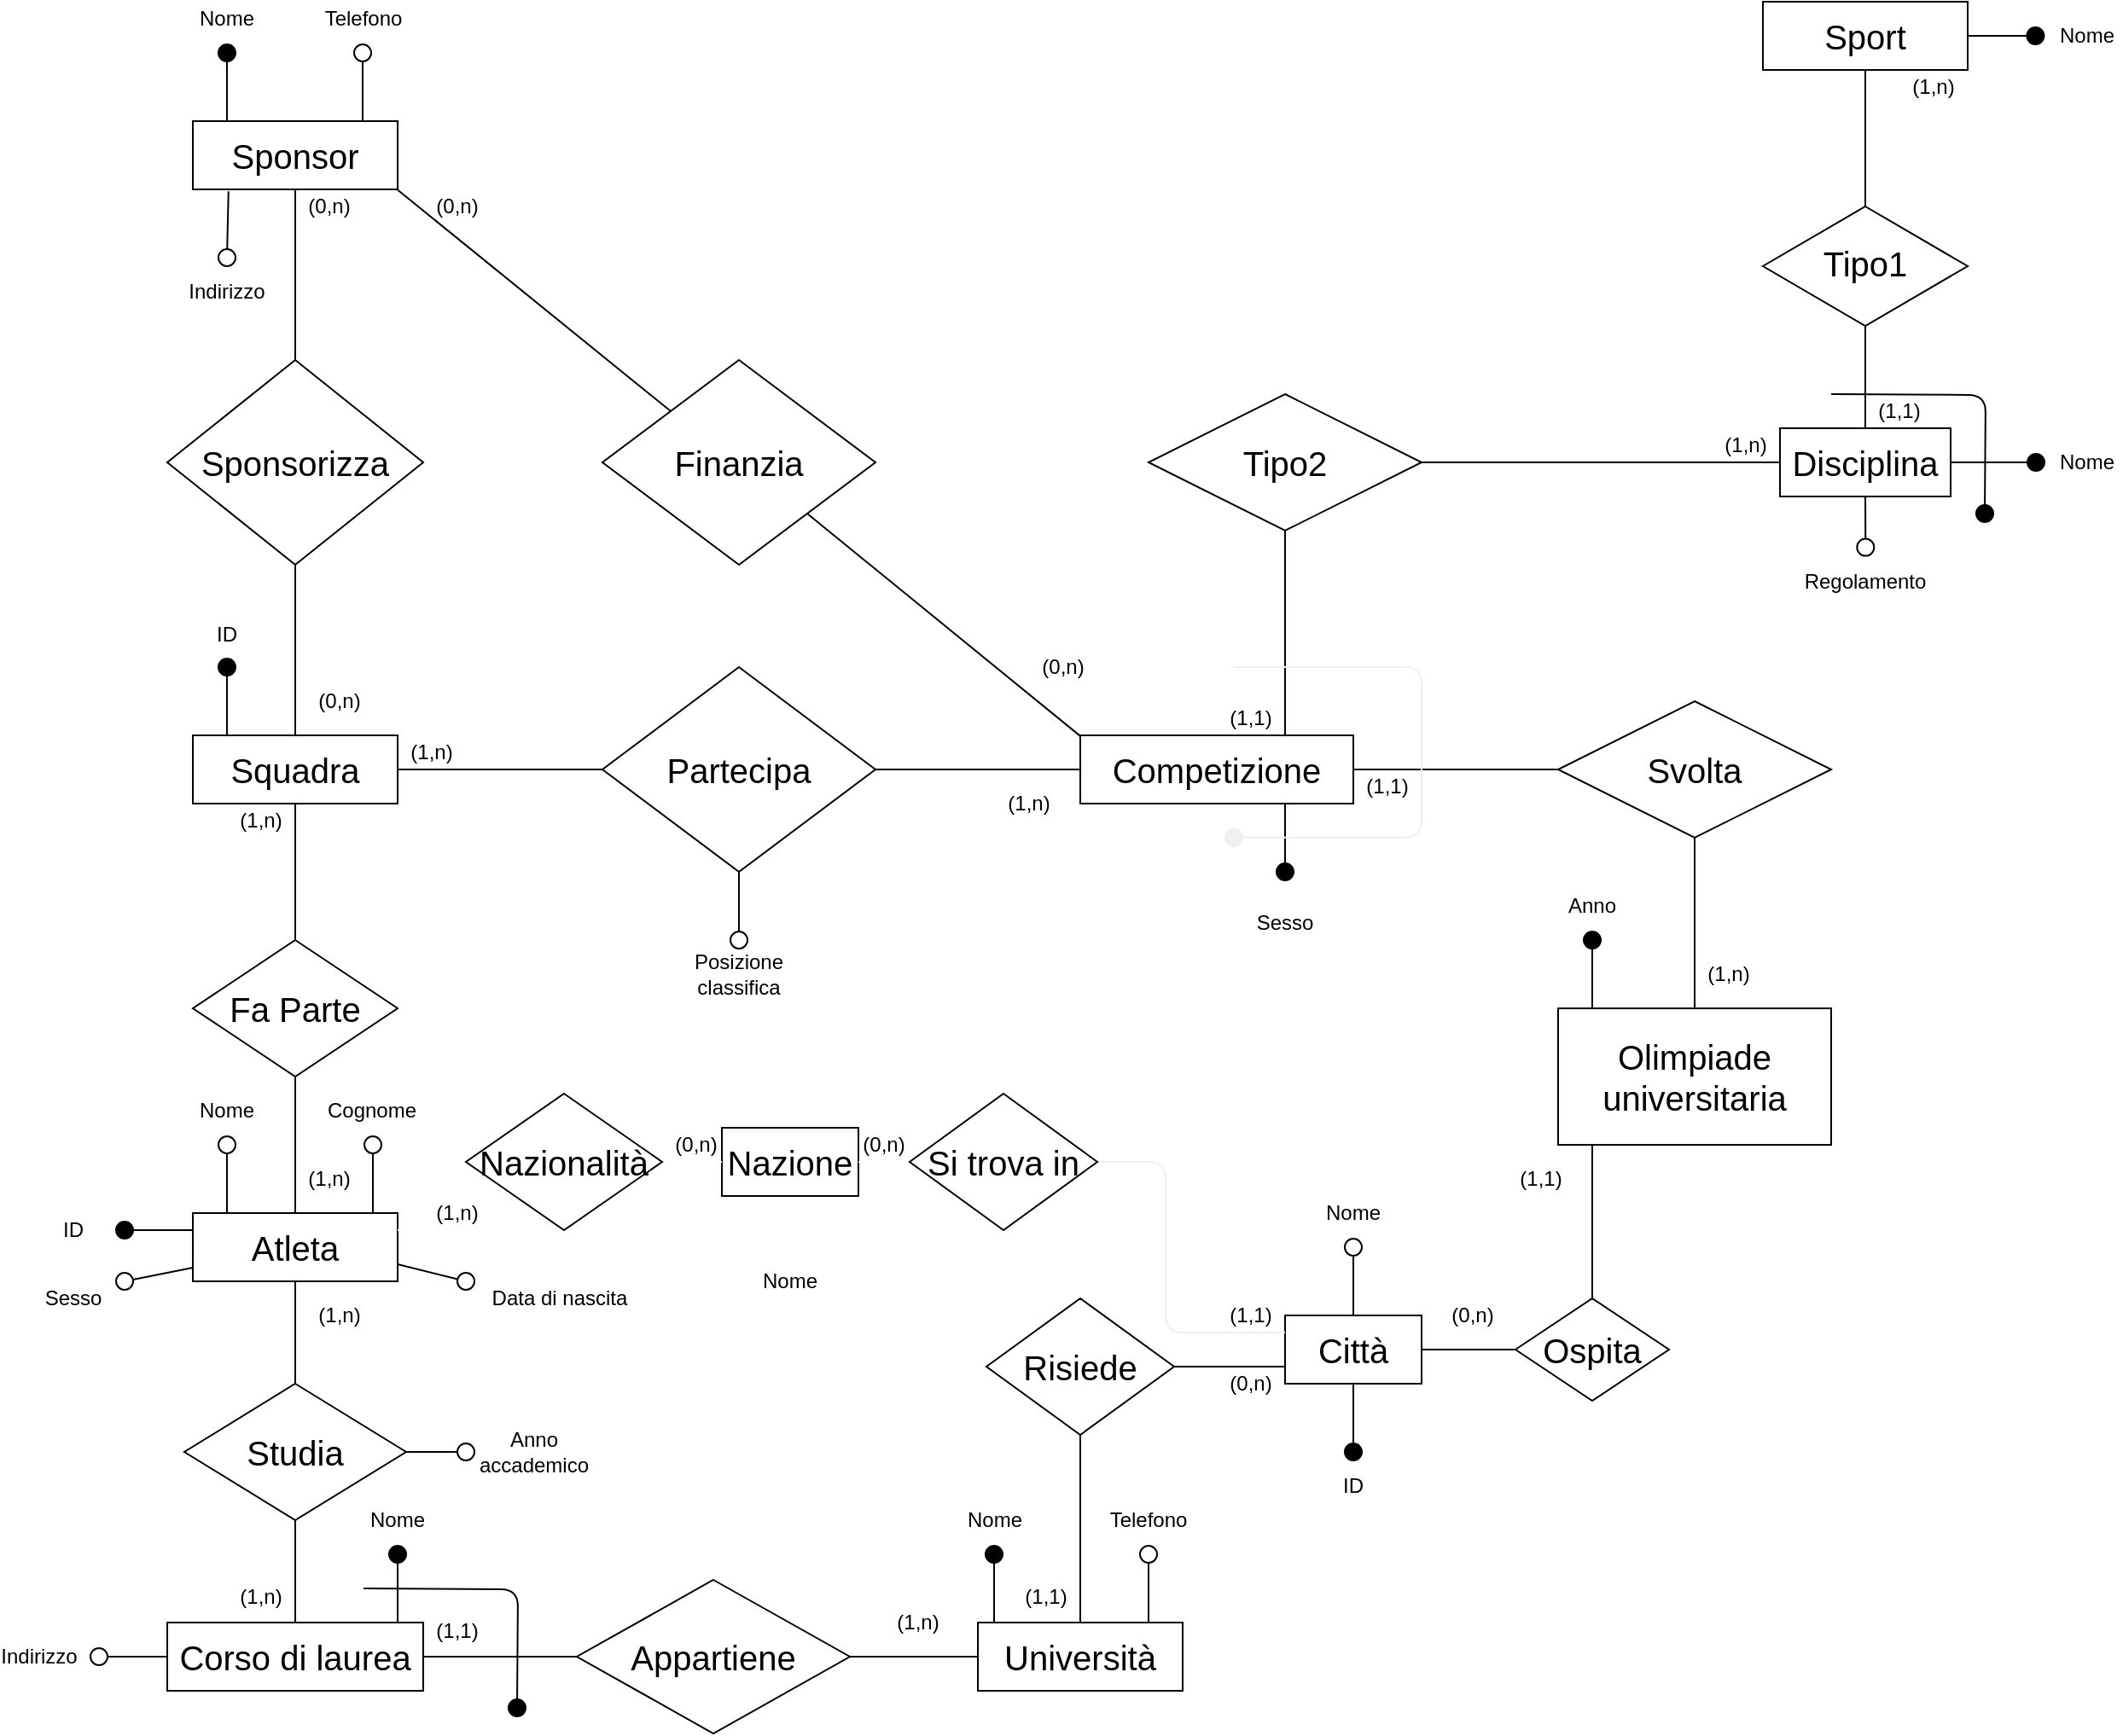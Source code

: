<mxfile version="12.5.1" type="github" pages="3">
  <diagram id="uhMjWXik6Yx-BJb2ZID2" name="Schema E-R">
    <mxGraphModel dx="981" dy="1373" grid="1" gridSize="10" guides="1" tooltips="1" connect="1" arrows="1" fold="1" page="1" pageScale="1" pageWidth="1169" pageHeight="827" math="0" shadow="0">
      <root>
        <mxCell id="0"/>
        <mxCell id="1" parent="0"/>
        <mxCell id="-CwcN6ZD3fl_PPB7evjk-1" value="&lt;font style=&quot;font-size: 20px&quot;&gt;Squadra&lt;/font&gt;" style="rounded=0;whiteSpace=wrap;html=1;fontSize=20;" parent="1" vertex="1">
          <mxGeometry x="120" y="240" width="120" height="40" as="geometry"/>
        </mxCell>
        <mxCell id="-CwcN6ZD3fl_PPB7evjk-2" value="&lt;font style=&quot;font-size: 20px&quot;&gt;Partecipa&lt;/font&gt;" style="rhombus;whiteSpace=wrap;html=1;" parent="1" vertex="1">
          <mxGeometry x="360" y="200" width="160" height="120" as="geometry"/>
        </mxCell>
        <mxCell id="-CwcN6ZD3fl_PPB7evjk-3" value="" style="endArrow=none;html=1;entryX=0;entryY=0.5;entryDx=0;entryDy=0;exitX=1;exitY=0.5;exitDx=0;exitDy=0;" parent="1" source="-CwcN6ZD3fl_PPB7evjk-1" target="-CwcN6ZD3fl_PPB7evjk-2" edge="1">
          <mxGeometry width="50" height="50" relative="1" as="geometry">
            <mxPoint x="120" y="390" as="sourcePoint"/>
            <mxPoint x="170" y="340" as="targetPoint"/>
            <Array as="points">
              <mxPoint x="310" y="260"/>
            </Array>
          </mxGeometry>
        </mxCell>
        <mxCell id="-CwcN6ZD3fl_PPB7evjk-4" value="" style="endArrow=none;html=1;" parent="1" target="-CwcN6ZD3fl_PPB7evjk-8" edge="1">
          <mxGeometry width="50" height="50" relative="1" as="geometry">
            <mxPoint x="520" y="260" as="sourcePoint"/>
            <mxPoint x="640" y="260" as="targetPoint"/>
          </mxGeometry>
        </mxCell>
        <mxCell id="-CwcN6ZD3fl_PPB7evjk-37" style="edgeStyle=orthogonalEdgeStyle;rounded=0;orthogonalLoop=1;jettySize=auto;html=1;exitX=1;exitY=0.5;exitDx=0;exitDy=0;endArrow=none;endFill=0;fontSize=20;" parent="1" source="-CwcN6ZD3fl_PPB7evjk-8" target="-CwcN6ZD3fl_PPB7evjk-38" edge="1">
          <mxGeometry relative="1" as="geometry">
            <mxPoint x="920" y="260" as="targetPoint"/>
          </mxGeometry>
        </mxCell>
        <mxCell id="V-vhEgvPOVv-jiupzH60-1" style="edgeStyle=orthogonalEdgeStyle;rounded=1;orthogonalLoop=1;jettySize=auto;html=1;exitX=0.75;exitY=1;exitDx=0;exitDy=0;endArrow=oval;endFill=1;endSize=10;" parent="1" source="-CwcN6ZD3fl_PPB7evjk-8" edge="1">
          <mxGeometry relative="1" as="geometry">
            <mxPoint x="760" y="320" as="targetPoint"/>
          </mxGeometry>
        </mxCell>
        <mxCell id="-CwcN6ZD3fl_PPB7evjk-8" value="&lt;font style=&quot;font-size: 20px&quot;&gt;Competizione&lt;/font&gt;" style="rounded=0;whiteSpace=wrap;html=1;" parent="1" vertex="1">
          <mxGeometry x="640" y="240" width="160" height="40" as="geometry"/>
        </mxCell>
        <mxCell id="pbwnNEGYd-IY7YFEyke1-8" style="edgeStyle=orthogonalEdgeStyle;rounded=1;orthogonalLoop=1;jettySize=auto;html=1;entryX=1;entryY=0.5;entryDx=0;entryDy=0;endArrow=none;endFill=0;" parent="1" source="-CwcN6ZD3fl_PPB7evjk-12" target="pbwnNEGYd-IY7YFEyke1-6" edge="1">
          <mxGeometry relative="1" as="geometry"/>
        </mxCell>
        <mxCell id="pbwnNEGYd-IY7YFEyke1-10" style="edgeStyle=orthogonalEdgeStyle;rounded=1;orthogonalLoop=1;jettySize=auto;html=1;exitX=0.5;exitY=1;exitDx=0;exitDy=0;endArrow=oval;endFill=0;endSize=10;" parent="1" source="-CwcN6ZD3fl_PPB7evjk-12" edge="1">
          <mxGeometry relative="1" as="geometry">
            <mxPoint x="1100.143" y="129.81" as="targetPoint"/>
          </mxGeometry>
        </mxCell>
        <mxCell id="-CwcN6ZD3fl_PPB7evjk-12" value="&lt;div&gt;Disciplina&lt;/div&gt;" style="rounded=0;whiteSpace=wrap;html=1;fontSize=20;" parent="1" vertex="1">
          <mxGeometry x="1050" y="60" width="100" height="40" as="geometry"/>
        </mxCell>
        <mxCell id="-CwcN6ZD3fl_PPB7evjk-27" value="" style="endArrow=none;html=1;fontSize=20;entryX=0.5;entryY=1;entryDx=0;entryDy=0;" parent="1" source="-CwcN6ZD3fl_PPB7evjk-29" target="-CwcN6ZD3fl_PPB7evjk-1" edge="1">
          <mxGeometry width="50" height="50" relative="1" as="geometry">
            <mxPoint x="180" y="358" as="sourcePoint"/>
            <mxPoint x="180" y="308" as="targetPoint"/>
          </mxGeometry>
        </mxCell>
        <mxCell id="-CwcN6ZD3fl_PPB7evjk-30" value="" style="edgeStyle=orthogonalEdgeStyle;rounded=0;orthogonalLoop=1;jettySize=auto;html=1;endArrow=none;endFill=0;fontSize=20;" parent="1" source="-CwcN6ZD3fl_PPB7evjk-29" target="-CwcN6ZD3fl_PPB7evjk-31" edge="1">
          <mxGeometry relative="1" as="geometry">
            <mxPoint x="180" y="520" as="targetPoint"/>
          </mxGeometry>
        </mxCell>
        <mxCell id="-CwcN6ZD3fl_PPB7evjk-29" value="Fa Parte" style="rhombus;whiteSpace=wrap;html=1;rounded=0;fontSize=20;" parent="1" vertex="1">
          <mxGeometry x="120" y="360" width="120" height="80" as="geometry"/>
        </mxCell>
        <mxCell id="b5MTkoH9KLdbnuGjaZCg-76" value="" style="edgeStyle=orthogonalEdgeStyle;curved=1;orthogonalLoop=1;jettySize=auto;html=1;endArrow=none;endFill=0;fontSize=12;" parent="1" source="-CwcN6ZD3fl_PPB7evjk-31" target="b5MTkoH9KLdbnuGjaZCg-74" edge="1">
          <mxGeometry relative="1" as="geometry"/>
        </mxCell>
        <mxCell id="NODS50DFuQp61LWsoDWM-2" value="" style="rounded=1;orthogonalLoop=1;jettySize=auto;html=1;endArrow=oval;endFill=1;endSize=10;" parent="1" edge="1">
          <mxGeometry relative="1" as="geometry">
            <mxPoint x="120" y="530" as="sourcePoint"/>
            <mxPoint x="80" y="530" as="targetPoint"/>
          </mxGeometry>
        </mxCell>
        <mxCell id="NODS50DFuQp61LWsoDWM-7" style="edgeStyle=none;rounded=1;orthogonalLoop=1;jettySize=auto;html=1;exitX=1;exitY=0.75;exitDx=0;exitDy=0;endArrow=oval;endFill=0;endSize=10;" parent="1" source="-CwcN6ZD3fl_PPB7evjk-31" edge="1">
          <mxGeometry relative="1" as="geometry">
            <mxPoint x="280" y="560" as="targetPoint"/>
          </mxGeometry>
        </mxCell>
        <mxCell id="NODS50DFuQp61LWsoDWM-11" style="edgeStyle=none;rounded=1;orthogonalLoop=1;jettySize=auto;html=1;endArrow=oval;endFill=0;endSize=10;" parent="1" source="-CwcN6ZD3fl_PPB7evjk-31" edge="1">
          <mxGeometry relative="1" as="geometry">
            <mxPoint x="80" y="560" as="targetPoint"/>
          </mxGeometry>
        </mxCell>
        <mxCell id="-CwcN6ZD3fl_PPB7evjk-31" value="Atleta" style="rounded=0;whiteSpace=wrap;html=1;fontSize=20;" parent="1" vertex="1">
          <mxGeometry x="120" y="520" width="120" height="40" as="geometry"/>
        </mxCell>
        <mxCell id="-CwcN6ZD3fl_PPB7evjk-32" value="Appartiene" style="rhombus;whiteSpace=wrap;html=1;rounded=0;fontSize=20;" parent="1" vertex="1">
          <mxGeometry x="345" y="735" width="160" height="90" as="geometry"/>
        </mxCell>
        <mxCell id="cBRmaCxfUqZcoCo37-Du-2" value="" style="edgeStyle=orthogonalEdgeStyle;rounded=0;orthogonalLoop=1;jettySize=auto;html=1;entryX=1;entryY=0.5;entryDx=0;entryDy=0;endArrow=none;endFill=0;" parent="1" source="-CwcN6ZD3fl_PPB7evjk-35" target="-CwcN6ZD3fl_PPB7evjk-32" edge="1">
          <mxGeometry relative="1" as="geometry">
            <mxPoint x="480" y="780" as="targetPoint"/>
          </mxGeometry>
        </mxCell>
        <mxCell id="btRDOluhiWHvZJBQzCAK-5" value="" style="edgeStyle=orthogonalEdgeStyle;rounded=0;orthogonalLoop=1;jettySize=auto;html=1;endArrow=none;endFill=0;" parent="1" source="-CwcN6ZD3fl_PPB7evjk-35" target="btRDOluhiWHvZJBQzCAK-3" edge="1">
          <mxGeometry relative="1" as="geometry"/>
        </mxCell>
        <mxCell id="-CwcN6ZD3fl_PPB7evjk-35" value="Università" style="rounded=0;whiteSpace=wrap;html=1;fontSize=20;" parent="1" vertex="1">
          <mxGeometry x="580" y="760" width="120" height="40" as="geometry"/>
        </mxCell>
        <mxCell id="-CwcN6ZD3fl_PPB7evjk-39" value="" style="edgeStyle=orthogonalEdgeStyle;rounded=0;orthogonalLoop=1;jettySize=auto;html=1;endArrow=none;endFill=0;fontSize=20;" parent="1" source="-CwcN6ZD3fl_PPB7evjk-38" target="-CwcN6ZD3fl_PPB7evjk-40" edge="1">
          <mxGeometry relative="1" as="geometry">
            <mxPoint x="1000" y="400" as="targetPoint"/>
          </mxGeometry>
        </mxCell>
        <mxCell id="-CwcN6ZD3fl_PPB7evjk-38" value="Svolta" style="rhombus;whiteSpace=wrap;html=1;fontSize=20;" parent="1" vertex="1">
          <mxGeometry x="920" y="220" width="160" height="80" as="geometry"/>
        </mxCell>
        <mxCell id="-CwcN6ZD3fl_PPB7evjk-40" value="&lt;font style=&quot;font-size: 20px&quot;&gt;Olimpiade universitaria&lt;/font&gt;" style="rounded=0;whiteSpace=wrap;html=1;" parent="1" vertex="1">
          <mxGeometry x="920" y="400" width="160" height="80" as="geometry"/>
        </mxCell>
        <mxCell id="b5MTkoH9KLdbnuGjaZCg-4" value="&lt;div&gt;(1,n)&lt;/div&gt;" style="text;html=1;strokeColor=none;fillColor=none;align=center;verticalAlign=middle;whiteSpace=wrap;rounded=0;" parent="1" vertex="1">
          <mxGeometry x="180" y="490" width="40" height="20" as="geometry"/>
        </mxCell>
        <mxCell id="b5MTkoH9KLdbnuGjaZCg-5" value="(1,n)" style="text;html=1;strokeColor=none;fillColor=none;align=center;verticalAlign=middle;whiteSpace=wrap;rounded=0;" parent="1" vertex="1">
          <mxGeometry x="140" y="280" width="40" height="20" as="geometry"/>
        </mxCell>
        <mxCell id="b5MTkoH9KLdbnuGjaZCg-7" value="&lt;font style=&quot;font-size: 20px&quot;&gt;Sponsor&lt;/font&gt;" style="rounded=0;whiteSpace=wrap;html=1;" parent="1" vertex="1">
          <mxGeometry x="120" y="-120" width="120" height="40" as="geometry"/>
        </mxCell>
        <mxCell id="b5MTkoH9KLdbnuGjaZCg-12" value="" style="edgeStyle=orthogonalEdgeStyle;rounded=0;orthogonalLoop=1;jettySize=auto;html=1;endArrow=none;endFill=0;" parent="1" source="b5MTkoH9KLdbnuGjaZCg-8" target="-CwcN6ZD3fl_PPB7evjk-1" edge="1">
          <mxGeometry relative="1" as="geometry"/>
        </mxCell>
        <mxCell id="b5MTkoH9KLdbnuGjaZCg-50" value="" style="edgeStyle=orthogonalEdgeStyle;rounded=0;orthogonalLoop=1;jettySize=auto;html=1;endArrow=none;endFill=0;fontSize=20;entryX=0.5;entryY=1;entryDx=0;entryDy=0;" parent="1" source="b5MTkoH9KLdbnuGjaZCg-8" target="b5MTkoH9KLdbnuGjaZCg-7" edge="1">
          <mxGeometry relative="1" as="geometry">
            <mxPoint x="180" y="-40" as="targetPoint"/>
          </mxGeometry>
        </mxCell>
        <mxCell id="b5MTkoH9KLdbnuGjaZCg-8" value="&lt;font style=&quot;font-size: 20px&quot;&gt;Sponsorizza&lt;/font&gt;" style="rhombus;whiteSpace=wrap;html=1;" parent="1" vertex="1">
          <mxGeometry x="105" y="20" width="150" height="120" as="geometry"/>
        </mxCell>
        <mxCell id="b5MTkoH9KLdbnuGjaZCg-19" value="&lt;div&gt;(1,n)&lt;/div&gt;" style="text;html=1;strokeColor=none;fillColor=none;align=center;verticalAlign=middle;whiteSpace=wrap;rounded=0;" parent="1" vertex="1">
          <mxGeometry x="240" y="240" width="40" height="20" as="geometry"/>
        </mxCell>
        <mxCell id="b5MTkoH9KLdbnuGjaZCg-20" value="(1,n)" style="text;html=1;strokeColor=none;fillColor=none;align=center;verticalAlign=middle;whiteSpace=wrap;rounded=0;" parent="1" vertex="1">
          <mxGeometry x="590" y="270" width="40" height="20" as="geometry"/>
        </mxCell>
        <mxCell id="b5MTkoH9KLdbnuGjaZCg-21" value="(0,n)" style="text;html=1;strokeColor=none;fillColor=none;align=center;verticalAlign=middle;whiteSpace=wrap;rounded=0;" parent="1" vertex="1">
          <mxGeometry x="186" y="210" width="40" height="20" as="geometry"/>
        </mxCell>
        <mxCell id="b5MTkoH9KLdbnuGjaZCg-25" value="&lt;div&gt;(1,1)&lt;/div&gt;" style="text;html=1;strokeColor=none;fillColor=none;align=center;verticalAlign=middle;whiteSpace=wrap;rounded=0;" parent="1" vertex="1">
          <mxGeometry x="800" y="260" width="40" height="20" as="geometry"/>
        </mxCell>
        <mxCell id="b5MTkoH9KLdbnuGjaZCg-26" value="(1,n)" style="text;html=1;strokeColor=none;fillColor=none;align=center;verticalAlign=middle;whiteSpace=wrap;rounded=0;" parent="1" vertex="1">
          <mxGeometry x="1000" y="370" width="40" height="20" as="geometry"/>
        </mxCell>
        <mxCell id="b5MTkoH9KLdbnuGjaZCg-56" value="(0,n)" style="text;html=1;strokeColor=none;fillColor=none;align=center;verticalAlign=middle;whiteSpace=wrap;rounded=0;shadow=0;glass=0;comic=0;fontSize=12;" parent="1" vertex="1">
          <mxGeometry x="180" y="-80" width="40" height="20" as="geometry"/>
        </mxCell>
        <mxCell id="b5MTkoH9KLdbnuGjaZCg-62" value="&lt;font style=&quot;font-size: 20px&quot;&gt;Finanzia&lt;/font&gt;" style="rhombus;whiteSpace=wrap;html=1;rounded=0;shadow=0;glass=0;comic=0;fontSize=12;" parent="1" vertex="1">
          <mxGeometry x="360" y="20" width="160" height="120" as="geometry"/>
        </mxCell>
        <mxCell id="b5MTkoH9KLdbnuGjaZCg-65" value="" style="endArrow=none;html=1;fontSize=12;entryX=0;entryY=0;entryDx=0;entryDy=0;exitX=0.997;exitY=1;exitDx=0;exitDy=0;exitPerimeter=0;" parent="1" source="b5MTkoH9KLdbnuGjaZCg-7" target="b5MTkoH9KLdbnuGjaZCg-62" edge="1">
          <mxGeometry width="50" height="50" relative="1" as="geometry">
            <mxPoint x="280" y="-40" as="sourcePoint"/>
            <mxPoint x="370" y="-40" as="targetPoint"/>
          </mxGeometry>
        </mxCell>
        <mxCell id="b5MTkoH9KLdbnuGjaZCg-66" value="" style="endArrow=none;html=1;fontSize=12;exitX=0.003;exitY=0.02;exitDx=0;exitDy=0;exitPerimeter=0;spacing=0;entryX=1;entryY=1;entryDx=0;entryDy=0;" parent="1" source="-CwcN6ZD3fl_PPB7evjk-8" target="b5MTkoH9KLdbnuGjaZCg-62" edge="1">
          <mxGeometry width="50" height="50" relative="1" as="geometry">
            <mxPoint x="580" y="170" as="sourcePoint"/>
            <mxPoint x="540" y="110" as="targetPoint"/>
          </mxGeometry>
        </mxCell>
        <mxCell id="b5MTkoH9KLdbnuGjaZCg-67" value="(0,n)" style="text;html=1;strokeColor=none;fillColor=none;align=center;verticalAlign=middle;whiteSpace=wrap;rounded=0;shadow=0;glass=0;comic=0;fontSize=12;" parent="1" vertex="1">
          <mxGeometry x="255" y="-80" width="40" height="20" as="geometry"/>
        </mxCell>
        <mxCell id="b5MTkoH9KLdbnuGjaZCg-68" value="(0,n)" style="text;html=1;strokeColor=none;fillColor=none;align=center;verticalAlign=middle;whiteSpace=wrap;rounded=0;shadow=0;glass=0;comic=0;fontSize=12;" parent="1" vertex="1">
          <mxGeometry x="610" y="190" width="40" height="20" as="geometry"/>
        </mxCell>
        <mxCell id="cBRmaCxfUqZcoCo37-Du-3" value="" style="edgeStyle=orthogonalEdgeStyle;rounded=0;orthogonalLoop=1;jettySize=auto;html=1;endArrow=none;endFill=0;" parent="1" source="b5MTkoH9KLdbnuGjaZCg-73" target="-CwcN6ZD3fl_PPB7evjk-32" edge="1">
          <mxGeometry relative="1" as="geometry"/>
        </mxCell>
        <mxCell id="b5MTkoH9KLdbnuGjaZCg-73" value="&lt;font style=&quot;font-size: 20px&quot;&gt;Corso di laurea&lt;br&gt;&lt;/font&gt;" style="rounded=0;whiteSpace=wrap;html=1;shadow=0;glass=0;comic=0;fontSize=12;" parent="1" vertex="1">
          <mxGeometry x="105" y="760" width="150" height="40" as="geometry"/>
        </mxCell>
        <mxCell id="b5MTkoH9KLdbnuGjaZCg-77" value="" style="edgeStyle=orthogonalEdgeStyle;curved=1;orthogonalLoop=1;jettySize=auto;html=1;endArrow=none;endFill=0;fontSize=12;" parent="1" source="b5MTkoH9KLdbnuGjaZCg-74" target="b5MTkoH9KLdbnuGjaZCg-73" edge="1">
          <mxGeometry relative="1" as="geometry"/>
        </mxCell>
        <mxCell id="qwX9TNZt8vux44QUCTbv-1" style="edgeStyle=none;rounded=1;orthogonalLoop=1;jettySize=auto;html=1;endArrow=oval;endFill=0;endSize=10;" parent="1" source="b5MTkoH9KLdbnuGjaZCg-74" edge="1">
          <mxGeometry relative="1" as="geometry">
            <mxPoint x="280" y="660" as="targetPoint"/>
          </mxGeometry>
        </mxCell>
        <mxCell id="b5MTkoH9KLdbnuGjaZCg-74" value="&lt;font style=&quot;font-size: 20px&quot;&gt;Studia&lt;/font&gt;" style="rhombus;whiteSpace=wrap;html=1;rounded=0;shadow=0;glass=0;comic=0;fontSize=12;" parent="1" vertex="1">
          <mxGeometry x="115" y="620" width="130" height="80" as="geometry"/>
        </mxCell>
        <mxCell id="b5MTkoH9KLdbnuGjaZCg-87" value="(1,n)" style="text;html=1;strokeColor=none;fillColor=none;align=center;verticalAlign=middle;whiteSpace=wrap;rounded=0;shadow=0;glass=0;comic=0;fontSize=12;" parent="1" vertex="1">
          <mxGeometry x="186" y="570" width="40" height="20" as="geometry"/>
        </mxCell>
        <mxCell id="cBRmaCxfUqZcoCo37-Du-4" value="(1,n)" style="text;html=1;strokeColor=none;fillColor=none;align=center;verticalAlign=middle;whiteSpace=wrap;rounded=0;" parent="1" vertex="1">
          <mxGeometry x="140" y="735" width="40" height="20" as="geometry"/>
        </mxCell>
        <mxCell id="cBRmaCxfUqZcoCo37-Du-5" value="&lt;div&gt;(1,1)&lt;/div&gt;" style="text;html=1;strokeColor=none;fillColor=none;align=center;verticalAlign=middle;whiteSpace=wrap;rounded=0;" parent="1" vertex="1">
          <mxGeometry x="255" y="755" width="40" height="20" as="geometry"/>
        </mxCell>
        <mxCell id="cBRmaCxfUqZcoCo37-Du-6" value="(1,n)" style="text;html=1;strokeColor=none;fillColor=none;align=center;verticalAlign=middle;whiteSpace=wrap;rounded=0;" parent="1" vertex="1">
          <mxGeometry x="525" y="750" width="40" height="20" as="geometry"/>
        </mxCell>
        <mxCell id="LFXWD2qSY829Mt4aABdm-16" value="" style="endArrow=oval;html=1;endFill=1;endSize=10;" parent="1" edge="1">
          <mxGeometry width="50" height="50" relative="1" as="geometry">
            <mxPoint x="589.5" y="760" as="sourcePoint"/>
            <mxPoint x="589.5" y="720" as="targetPoint"/>
            <Array as="points"/>
          </mxGeometry>
        </mxCell>
        <mxCell id="LFXWD2qSY829Mt4aABdm-18" value="Nome" style="text;html=1;strokeColor=none;fillColor=none;align=center;verticalAlign=middle;whiteSpace=wrap;rounded=0;" parent="1" vertex="1">
          <mxGeometry x="570" y="690" width="40" height="20" as="geometry"/>
        </mxCell>
        <mxCell id="LFXWD2qSY829Mt4aABdm-19" value="" style="endArrow=oval;html=1;endFill=1;endSize=10;" parent="1" edge="1">
          <mxGeometry width="50" height="50" relative="1" as="geometry">
            <mxPoint x="240" y="760" as="sourcePoint"/>
            <mxPoint x="240" y="720" as="targetPoint"/>
            <Array as="points"/>
          </mxGeometry>
        </mxCell>
        <mxCell id="LFXWD2qSY829Mt4aABdm-21" value="Nome" style="text;html=1;strokeColor=none;fillColor=none;align=center;verticalAlign=middle;whiteSpace=wrap;rounded=0;" parent="1" vertex="1">
          <mxGeometry x="220" y="690" width="40" height="20" as="geometry"/>
        </mxCell>
        <mxCell id="LFXWD2qSY829Mt4aABdm-22" value="" style="endArrow=oval;html=1;endFill=1;endSize=10;" parent="1" edge="1">
          <mxGeometry width="50" height="50" relative="1" as="geometry">
            <mxPoint x="140" y="240" as="sourcePoint"/>
            <mxPoint x="140" y="200" as="targetPoint"/>
            <Array as="points"/>
          </mxGeometry>
        </mxCell>
        <mxCell id="LFXWD2qSY829Mt4aABdm-23" value="ID" style="text;html=1;strokeColor=none;fillColor=none;align=center;verticalAlign=middle;whiteSpace=wrap;rounded=0;" parent="1" vertex="1">
          <mxGeometry x="120" y="171" width="40" height="20" as="geometry"/>
        </mxCell>
        <mxCell id="LFXWD2qSY829Mt4aABdm-26" value="Nome" style="text;html=1;strokeColor=none;fillColor=none;align=center;verticalAlign=middle;whiteSpace=wrap;rounded=0;" parent="1" vertex="1">
          <mxGeometry x="120" y="450" width="40" height="20" as="geometry"/>
        </mxCell>
        <mxCell id="LFXWD2qSY829Mt4aABdm-27" value="" style="endArrow=oval;html=1;endFill=0;endSize=10;" parent="1" edge="1">
          <mxGeometry width="50" height="50" relative="1" as="geometry">
            <mxPoint x="225.5" y="520" as="sourcePoint"/>
            <mxPoint x="225.5" y="480" as="targetPoint"/>
            <Array as="points"/>
          </mxGeometry>
        </mxCell>
        <mxCell id="LFXWD2qSY829Mt4aABdm-28" value="Cognome" style="text;html=1;strokeColor=none;fillColor=none;align=center;verticalAlign=middle;whiteSpace=wrap;rounded=0;" parent="1" vertex="1">
          <mxGeometry x="205" y="450" width="40" height="20" as="geometry"/>
        </mxCell>
        <mxCell id="LFXWD2qSY829Mt4aABdm-29" value="" style="endArrow=oval;html=1;endFill=1;endSize=10;" parent="1" edge="1">
          <mxGeometry width="50" height="50" relative="1" as="geometry">
            <mxPoint x="140" y="-120" as="sourcePoint"/>
            <mxPoint x="140" y="-160" as="targetPoint"/>
            <Array as="points"/>
          </mxGeometry>
        </mxCell>
        <mxCell id="LFXWD2qSY829Mt4aABdm-30" value="Nome" style="text;html=1;strokeColor=none;fillColor=none;align=center;verticalAlign=middle;whiteSpace=wrap;rounded=0;" parent="1" vertex="1">
          <mxGeometry x="120" y="-190" width="40" height="20" as="geometry"/>
        </mxCell>
        <mxCell id="LFXWD2qSY829Mt4aABdm-39" value="" style="endArrow=oval;html=1;endFill=1;endSize=10;" parent="1" edge="1">
          <mxGeometry width="50" height="50" relative="1" as="geometry">
            <mxPoint x="940" y="400" as="sourcePoint"/>
            <mxPoint x="940" y="360" as="targetPoint"/>
            <Array as="points"/>
          </mxGeometry>
        </mxCell>
        <mxCell id="LFXWD2qSY829Mt4aABdm-40" value="Anno" style="text;html=1;strokeColor=none;fillColor=none;align=center;verticalAlign=middle;whiteSpace=wrap;rounded=0;" parent="1" vertex="1">
          <mxGeometry x="920" y="330" width="40" height="20" as="geometry"/>
        </mxCell>
        <mxCell id="LFXWD2qSY829Mt4aABdm-41" value="" style="endArrow=oval;html=1;endFill=1;endSize=10;exitX=1;exitY=0.5;exitDx=0;exitDy=0;" parent="1" source="-CwcN6ZD3fl_PPB7evjk-12" edge="1">
          <mxGeometry width="50" height="50" relative="1" as="geometry">
            <mxPoint x="1180" y="200" as="sourcePoint"/>
            <mxPoint x="1200" y="80" as="targetPoint"/>
            <Array as="points"/>
          </mxGeometry>
        </mxCell>
        <mxCell id="LFXWD2qSY829Mt4aABdm-42" value="&lt;div&gt;Nome&lt;/div&gt;" style="text;html=1;strokeColor=none;fillColor=none;align=center;verticalAlign=middle;whiteSpace=wrap;rounded=0;" parent="1" vertex="1">
          <mxGeometry x="1210" y="70" width="40" height="20" as="geometry"/>
        </mxCell>
        <mxCell id="LFXWD2qSY829Mt4aABdm-43" value="" style="endArrow=oval;html=1;endFill=0;endSize=10;exitX=0.5;exitY=1;exitDx=0;exitDy=0;" parent="1" source="-CwcN6ZD3fl_PPB7evjk-2" edge="1">
          <mxGeometry width="50" height="50" relative="1" as="geometry">
            <mxPoint x="440" y="400" as="sourcePoint"/>
            <mxPoint x="440" y="360" as="targetPoint"/>
            <Array as="points"/>
          </mxGeometry>
        </mxCell>
        <mxCell id="LFXWD2qSY829Mt4aABdm-44" value="Posizione&lt;br&gt;classifica" style="text;html=1;strokeColor=none;fillColor=none;align=center;verticalAlign=middle;whiteSpace=wrap;rounded=0;" parent="1" vertex="1">
          <mxGeometry x="420" y="370" width="40" height="20" as="geometry"/>
        </mxCell>
        <mxCell id="LFXWD2qSY829Mt4aABdm-46" value="" style="endArrow=oval;html=1;endFill=0;endSize=10;" parent="1" edge="1">
          <mxGeometry width="50" height="50" relative="1" as="geometry">
            <mxPoint x="140" y="520" as="sourcePoint"/>
            <mxPoint x="140" y="480" as="targetPoint"/>
            <Array as="points"/>
          </mxGeometry>
        </mxCell>
        <mxCell id="T8t96SXNQTpE9LycUMy3-6" value="Telefono" style="text;html=1;strokeColor=none;fillColor=none;align=center;verticalAlign=middle;whiteSpace=wrap;rounded=0;" parent="1" vertex="1">
          <mxGeometry x="660" y="690" width="40" height="20" as="geometry"/>
        </mxCell>
        <mxCell id="T8t96SXNQTpE9LycUMy3-7" value="" style="endArrow=oval;html=1;endFill=0;endSize=10;" parent="1" edge="1">
          <mxGeometry width="50" height="50" relative="1" as="geometry">
            <mxPoint x="680" y="760" as="sourcePoint"/>
            <mxPoint x="680" y="720" as="targetPoint"/>
            <Array as="points"/>
          </mxGeometry>
        </mxCell>
        <mxCell id="T8t96SXNQTpE9LycUMy3-10" value="" style="endArrow=oval;html=1;endFill=0;endSize=10;" parent="1" edge="1">
          <mxGeometry width="50" height="50" relative="1" as="geometry">
            <mxPoint x="219.5" y="-120" as="sourcePoint"/>
            <mxPoint x="219.5" y="-160" as="targetPoint"/>
            <Array as="points"/>
          </mxGeometry>
        </mxCell>
        <mxCell id="T8t96SXNQTpE9LycUMy3-11" value="Telefono" style="text;html=1;strokeColor=none;fillColor=none;align=center;verticalAlign=middle;whiteSpace=wrap;rounded=0;" parent="1" vertex="1">
          <mxGeometry x="200" y="-190" width="40" height="20" as="geometry"/>
        </mxCell>
        <mxCell id="T8t96SXNQTpE9LycUMy3-12" value="" style="endArrow=oval;html=1;endFill=0;endSize=10;exitX=0.174;exitY=1.028;exitDx=0;exitDy=0;exitPerimeter=0;" parent="1" source="b5MTkoH9KLdbnuGjaZCg-7" edge="1">
          <mxGeometry width="50" height="50" relative="1" as="geometry">
            <mxPoint x="140" as="sourcePoint"/>
            <mxPoint x="140" y="-40" as="targetPoint"/>
            <Array as="points"/>
          </mxGeometry>
        </mxCell>
        <mxCell id="T8t96SXNQTpE9LycUMy3-13" value="Indirizzo" style="text;html=1;strokeColor=none;fillColor=none;align=center;verticalAlign=middle;whiteSpace=wrap;rounded=0;" parent="1" vertex="1">
          <mxGeometry x="120" y="-30" width="40" height="20" as="geometry"/>
        </mxCell>
        <mxCell id="btRDOluhiWHvZJBQzCAK-11" value="" style="edgeStyle=orthogonalEdgeStyle;rounded=0;orthogonalLoop=1;jettySize=auto;html=1;endArrow=none;endFill=0;" parent="1" source="btRDOluhiWHvZJBQzCAK-2" target="btRDOluhiWHvZJBQzCAK-10" edge="1">
          <mxGeometry relative="1" as="geometry"/>
        </mxCell>
        <mxCell id="btRDOluhiWHvZJBQzCAK-2" value="&lt;font style=&quot;font-size: 20px&quot;&gt;Città&lt;/font&gt;" style="rounded=0;whiteSpace=wrap;html=1;" parent="1" vertex="1">
          <mxGeometry x="760" y="580" width="80" height="40" as="geometry"/>
        </mxCell>
        <mxCell id="btRDOluhiWHvZJBQzCAK-6" value="" style="edgeStyle=orthogonalEdgeStyle;rounded=0;orthogonalLoop=1;jettySize=auto;html=1;endArrow=none;endFill=0;" parent="1" source="btRDOluhiWHvZJBQzCAK-3" target="btRDOluhiWHvZJBQzCAK-2" edge="1">
          <mxGeometry relative="1" as="geometry">
            <Array as="points">
              <mxPoint x="740" y="610"/>
              <mxPoint x="740" y="610"/>
            </Array>
          </mxGeometry>
        </mxCell>
        <mxCell id="btRDOluhiWHvZJBQzCAK-3" value="&lt;font style=&quot;font-size: 20px&quot;&gt;Risiede&lt;/font&gt;" style="rhombus;whiteSpace=wrap;html=1;" parent="1" vertex="1">
          <mxGeometry x="585" y="570" width="110" height="80" as="geometry"/>
        </mxCell>
        <mxCell id="btRDOluhiWHvZJBQzCAK-7" value="(0,n)" style="text;html=1;strokeColor=none;fillColor=none;align=center;verticalAlign=middle;whiteSpace=wrap;rounded=0;" parent="1" vertex="1">
          <mxGeometry x="720" y="610" width="40" height="20" as="geometry"/>
        </mxCell>
        <mxCell id="btRDOluhiWHvZJBQzCAK-8" value="(1,1)" style="text;html=1;strokeColor=none;fillColor=none;align=center;verticalAlign=middle;whiteSpace=wrap;rounded=0;" parent="1" vertex="1">
          <mxGeometry x="600" y="735" width="40" height="20" as="geometry"/>
        </mxCell>
        <mxCell id="6dazx1H9Qiekn6PZEAPh-2" style="edgeStyle=none;rounded=1;orthogonalLoop=1;jettySize=auto;html=1;entryX=0.125;entryY=1;entryDx=0;entryDy=0;entryPerimeter=0;endArrow=none;endFill=0;endSize=10;" parent="1" source="btRDOluhiWHvZJBQzCAK-10" target="-CwcN6ZD3fl_PPB7evjk-40" edge="1">
          <mxGeometry relative="1" as="geometry"/>
        </mxCell>
        <mxCell id="btRDOluhiWHvZJBQzCAK-10" value="&lt;font style=&quot;font-size: 20px&quot;&gt;Ospita&lt;/font&gt;" style="rhombus;whiteSpace=wrap;html=1;" parent="1" vertex="1">
          <mxGeometry x="895" y="570" width="90" height="60" as="geometry"/>
        </mxCell>
        <mxCell id="btRDOluhiWHvZJBQzCAK-13" value="(0,n)" style="text;html=1;strokeColor=none;fillColor=none;align=center;verticalAlign=middle;whiteSpace=wrap;rounded=0;" parent="1" vertex="1">
          <mxGeometry x="850" y="570" width="40" height="20" as="geometry"/>
        </mxCell>
        <mxCell id="btRDOluhiWHvZJBQzCAK-14" value="(1,1)" style="text;html=1;strokeColor=none;fillColor=none;align=center;verticalAlign=middle;whiteSpace=wrap;rounded=0;" parent="1" vertex="1">
          <mxGeometry x="890" y="490" width="40" height="20" as="geometry"/>
        </mxCell>
        <mxCell id="btRDOluhiWHvZJBQzCAK-15" value="" style="endArrow=oval;html=1;endFill=0;endSize=10;" parent="1" edge="1">
          <mxGeometry width="50" height="50" relative="1" as="geometry">
            <mxPoint x="800" y="580" as="sourcePoint"/>
            <mxPoint x="800" y="540" as="targetPoint"/>
            <Array as="points"/>
          </mxGeometry>
        </mxCell>
        <mxCell id="btRDOluhiWHvZJBQzCAK-16" value="Nome" style="text;html=1;strokeColor=none;fillColor=none;align=center;verticalAlign=middle;whiteSpace=wrap;rounded=0;" parent="1" vertex="1">
          <mxGeometry x="780" y="510" width="40" height="20" as="geometry"/>
        </mxCell>
        <mxCell id="NODS50DFuQp61LWsoDWM-5" value="ID" style="text;html=1;strokeColor=none;fillColor=none;align=center;verticalAlign=middle;whiteSpace=wrap;rounded=0;" parent="1" vertex="1">
          <mxGeometry x="30" y="520" width="40" height="20" as="geometry"/>
        </mxCell>
        <mxCell id="NODS50DFuQp61LWsoDWM-8" value="&lt;div&gt;Data di nascita&lt;/div&gt;" style="text;html=1;strokeColor=none;fillColor=none;align=center;verticalAlign=middle;whiteSpace=wrap;rounded=0;" parent="1" vertex="1">
          <mxGeometry x="290" y="560" width="90" height="20" as="geometry"/>
        </mxCell>
        <mxCell id="NODS50DFuQp61LWsoDWM-12" value="&lt;div&gt;Sesso&lt;/div&gt;" style="text;html=1;strokeColor=none;fillColor=none;align=center;verticalAlign=middle;whiteSpace=wrap;rounded=0;" parent="1" vertex="1">
          <mxGeometry x="30" y="560" width="40" height="20" as="geometry"/>
        </mxCell>
        <mxCell id="qwX9TNZt8vux44QUCTbv-2" value="&lt;div&gt;Anno accademico&lt;/div&gt;" style="text;html=1;strokeColor=none;fillColor=none;align=center;verticalAlign=middle;whiteSpace=wrap;rounded=0;" parent="1" vertex="1">
          <mxGeometry x="300" y="650" width="40" height="20" as="geometry"/>
        </mxCell>
        <mxCell id="FxEoVqnf46ga0T3uOxCp-2" value="Indirizzo" style="text;html=1;strokeColor=none;fillColor=none;align=center;verticalAlign=middle;whiteSpace=wrap;rounded=0;" parent="1" vertex="1">
          <mxGeometry x="10" y="770" width="40" height="20" as="geometry"/>
        </mxCell>
        <mxCell id="FxEoVqnf46ga0T3uOxCp-3" value="" style="rounded=1;orthogonalLoop=1;jettySize=auto;html=1;endArrow=oval;endFill=0;endSize=10;" parent="1" edge="1">
          <mxGeometry relative="1" as="geometry">
            <mxPoint x="105" y="780" as="sourcePoint"/>
            <mxPoint x="65" y="780" as="targetPoint"/>
          </mxGeometry>
        </mxCell>
        <mxCell id="FxEoVqnf46ga0T3uOxCp-6" value="" style="endArrow=oval;html=1;edgeStyle=orthogonalEdgeStyle;endFill=1;endSize=10;" parent="1" edge="1">
          <mxGeometry width="50" height="50" relative="1" as="geometry">
            <mxPoint x="220" y="740" as="sourcePoint"/>
            <mxPoint x="310" y="810" as="targetPoint"/>
          </mxGeometry>
        </mxCell>
        <mxCell id="bKcyNkYPKGg49cyKTQ3G-9" style="edgeStyle=orthogonalEdgeStyle;rounded=1;orthogonalLoop=1;jettySize=auto;html=1;exitX=0.5;exitY=1;exitDx=0;exitDy=0;endArrow=oval;endFill=1;endSize=10;strokeColor=#FFFFFF;strokeWidth=1;" parent="1" source="bKcyNkYPKGg49cyKTQ3G-1" edge="1">
          <mxGeometry relative="1" as="geometry">
            <mxPoint x="470.286" y="540.143" as="targetPoint"/>
          </mxGeometry>
        </mxCell>
        <mxCell id="bKcyNkYPKGg49cyKTQ3G-1" value="&lt;font style=&quot;font-size: 20px&quot;&gt;Nazione&lt;/font&gt;" style="rounded=0;whiteSpace=wrap;html=1;" parent="1" vertex="1">
          <mxGeometry x="430" y="470" width="80" height="40" as="geometry"/>
        </mxCell>
        <mxCell id="bKcyNkYPKGg49cyKTQ3G-4" style="edgeStyle=orthogonalEdgeStyle;rounded=1;orthogonalLoop=1;jettySize=auto;html=1;entryX=1;entryY=0.5;entryDx=0;entryDy=0;endArrow=none;endFill=0;endSize=10;strokeColor=#FFFFFF;strokeWidth=1;" parent="1" source="bKcyNkYPKGg49cyKTQ3G-2" target="bKcyNkYPKGg49cyKTQ3G-1" edge="1">
          <mxGeometry relative="1" as="geometry"/>
        </mxCell>
        <mxCell id="bKcyNkYPKGg49cyKTQ3G-7" style="edgeStyle=orthogonalEdgeStyle;rounded=1;orthogonalLoop=1;jettySize=auto;html=1;entryX=0;entryY=0.25;entryDx=0;entryDy=0;endArrow=none;endFill=0;endSize=10;strokeColor=#f0f0f0;" parent="1" source="bKcyNkYPKGg49cyKTQ3G-2" target="btRDOluhiWHvZJBQzCAK-2" edge="1">
          <mxGeometry relative="1" as="geometry">
            <Array as="points">
              <mxPoint x="690" y="490"/>
              <mxPoint x="690" y="590"/>
            </Array>
          </mxGeometry>
        </mxCell>
        <mxCell id="bKcyNkYPKGg49cyKTQ3G-2" value="&lt;font style=&quot;font-size: 20px&quot;&gt;Si trova in&lt;br&gt;&lt;/font&gt;" style="rhombus;whiteSpace=wrap;html=1;" parent="1" vertex="1">
          <mxGeometry x="540" y="450" width="110" height="80" as="geometry"/>
        </mxCell>
        <mxCell id="bKcyNkYPKGg49cyKTQ3G-8" value="(1,1)" style="text;html=1;strokeColor=none;fillColor=none;align=center;verticalAlign=middle;whiteSpace=wrap;rounded=0;" parent="1" vertex="1">
          <mxGeometry x="720" y="570" width="40" height="20" as="geometry"/>
        </mxCell>
        <mxCell id="bKcyNkYPKGg49cyKTQ3G-10" value="Nome" style="text;html=1;strokeColor=none;fillColor=none;align=center;verticalAlign=middle;whiteSpace=wrap;rounded=0;" parent="1" vertex="1">
          <mxGeometry x="450" y="550" width="40" height="20" as="geometry"/>
        </mxCell>
        <mxCell id="bKcyNkYPKGg49cyKTQ3G-11" value="(0,n)" style="text;html=1;strokeColor=none;fillColor=none;align=center;verticalAlign=middle;whiteSpace=wrap;rounded=0;" parent="1" vertex="1">
          <mxGeometry x="505" y="470" width="40" height="20" as="geometry"/>
        </mxCell>
        <mxCell id="bKcyNkYPKGg49cyKTQ3G-17" style="edgeStyle=orthogonalEdgeStyle;rounded=1;orthogonalLoop=1;jettySize=auto;html=1;entryX=0;entryY=0.5;entryDx=0;entryDy=0;endArrow=none;endFill=0;endSize=10;strokeColor=#FFFFFF;strokeWidth=1;" parent="1" source="bKcyNkYPKGg49cyKTQ3G-16" target="bKcyNkYPKGg49cyKTQ3G-1" edge="1">
          <mxGeometry relative="1" as="geometry"/>
        </mxCell>
        <mxCell id="bKcyNkYPKGg49cyKTQ3G-18" style="edgeStyle=orthogonalEdgeStyle;rounded=1;orthogonalLoop=1;jettySize=auto;html=1;entryX=1;entryY=0.25;entryDx=0;entryDy=0;endArrow=none;endFill=0;endSize=10;strokeColor=#FFFFFF;strokeWidth=1;" parent="1" source="bKcyNkYPKGg49cyKTQ3G-16" target="-CwcN6ZD3fl_PPB7evjk-31" edge="1">
          <mxGeometry relative="1" as="geometry"/>
        </mxCell>
        <mxCell id="bKcyNkYPKGg49cyKTQ3G-16" value="&lt;font style=&quot;font-size: 20px&quot;&gt;Nazionalità&lt;br&gt;&lt;/font&gt;" style="rhombus;whiteSpace=wrap;html=1;" parent="1" vertex="1">
          <mxGeometry x="280" y="450" width="115" height="80" as="geometry"/>
        </mxCell>
        <mxCell id="bKcyNkYPKGg49cyKTQ3G-19" value="(0,n)" style="text;html=1;strokeColor=none;fillColor=none;align=center;verticalAlign=middle;whiteSpace=wrap;rounded=0;" parent="1" vertex="1">
          <mxGeometry x="395" y="470" width="40" height="20" as="geometry"/>
        </mxCell>
        <mxCell id="bKcyNkYPKGg49cyKTQ3G-20" value="(1,n)" style="text;html=1;strokeColor=none;fillColor=none;align=center;verticalAlign=middle;whiteSpace=wrap;rounded=0;" parent="1" vertex="1">
          <mxGeometry x="255" y="510" width="40" height="20" as="geometry"/>
        </mxCell>
        <mxCell id="hW9gHvQl-x3xJsjcZOFR-2" style="edgeStyle=orthogonalEdgeStyle;rounded=0;orthogonalLoop=1;jettySize=auto;html=1;exitX=0.5;exitY=1;exitDx=0;exitDy=0;entryX=0.75;entryY=0;entryDx=0;entryDy=0;endArrow=none;endFill=0;" parent="1" source="pbwnNEGYd-IY7YFEyke1-6" target="-CwcN6ZD3fl_PPB7evjk-8" edge="1">
          <mxGeometry relative="1" as="geometry"/>
        </mxCell>
        <mxCell id="pbwnNEGYd-IY7YFEyke1-6" value="&lt;div&gt;Tipo2&lt;/div&gt;" style="rhombus;whiteSpace=wrap;html=1;fontSize=20;" parent="1" vertex="1">
          <mxGeometry x="680" y="40" width="160" height="80" as="geometry"/>
        </mxCell>
        <mxCell id="pbwnNEGYd-IY7YFEyke1-11" value="&lt;div&gt;Regolamento&lt;/div&gt;" style="text;html=1;strokeColor=none;fillColor=none;align=center;verticalAlign=middle;whiteSpace=wrap;rounded=0;" parent="1" vertex="1">
          <mxGeometry x="1080" y="140" width="40" height="20" as="geometry"/>
        </mxCell>
        <mxCell id="hW9gHvQl-x3xJsjcZOFR-8" style="edgeStyle=orthogonalEdgeStyle;rounded=0;orthogonalLoop=1;jettySize=auto;html=1;exitX=1;exitY=0.5;exitDx=0;exitDy=0;endArrow=oval;endFill=1;strokeWidth=1;endSize=10;" parent="1" source="pbwnNEGYd-IY7YFEyke1-14" edge="1">
          <mxGeometry relative="1" as="geometry">
            <mxPoint x="1199.69" y="-170.241" as="targetPoint"/>
          </mxGeometry>
        </mxCell>
        <mxCell id="pbwnNEGYd-IY7YFEyke1-14" value="Sport" style="rounded=0;whiteSpace=wrap;html=1;fontSize=20;" parent="1" vertex="1">
          <mxGeometry x="1040" y="-190" width="120" height="40" as="geometry"/>
        </mxCell>
        <mxCell id="pbwnNEGYd-IY7YFEyke1-15" value="(1,1)" style="text;html=1;strokeColor=none;fillColor=none;align=center;verticalAlign=middle;whiteSpace=wrap;rounded=0;shadow=0;glass=0;comic=0;fontSize=12;" parent="1" vertex="1">
          <mxGeometry x="720" y="220" width="40" height="20" as="geometry"/>
        </mxCell>
        <mxCell id="pbwnNEGYd-IY7YFEyke1-17" value="(1,n)" style="text;html=1;strokeColor=none;fillColor=none;align=center;verticalAlign=middle;whiteSpace=wrap;rounded=0;shadow=0;glass=0;comic=0;fontSize=12;" parent="1" vertex="1">
          <mxGeometry x="1010" y="60" width="40" height="20" as="geometry"/>
        </mxCell>
        <mxCell id="pbwnNEGYd-IY7YFEyke1-18" value="" style="endArrow=oval;html=1;strokeColor=#f0f0f0;edgeStyle=orthogonalEdgeStyle;endFill=1;endSize=10;" parent="1" edge="1">
          <mxGeometry width="50" height="50" relative="1" as="geometry">
            <mxPoint x="730" y="200" as="sourcePoint"/>
            <mxPoint x="729.97" y="299.9" as="targetPoint"/>
            <Array as="points">
              <mxPoint x="839.97" y="199.9"/>
              <mxPoint x="839.97" y="299.9"/>
              <mxPoint x="729.97" y="299.9"/>
            </Array>
          </mxGeometry>
        </mxCell>
        <mxCell id="V-vhEgvPOVv-jiupzH60-2" value="Sesso" style="text;html=1;strokeColor=none;fillColor=none;align=center;verticalAlign=middle;whiteSpace=wrap;rounded=0;" parent="1" vertex="1">
          <mxGeometry x="740" y="340" width="40" height="20" as="geometry"/>
        </mxCell>
        <mxCell id="EvsFjSVhatRKh6UL-pfB-1" value="ID" style="text;html=1;strokeColor=none;fillColor=none;align=center;verticalAlign=middle;whiteSpace=wrap;rounded=0;" parent="1" vertex="1">
          <mxGeometry x="780" y="670" width="40" height="20" as="geometry"/>
        </mxCell>
        <mxCell id="EvsFjSVhatRKh6UL-pfB-2" value="" style="endArrow=oval;html=1;endFill=1;endSize=10;exitX=0.5;exitY=1;exitDx=0;exitDy=0;" parent="1" edge="1">
          <mxGeometry width="50" height="50" relative="1" as="geometry">
            <mxPoint x="800" y="620" as="sourcePoint"/>
            <mxPoint x="800" y="660" as="targetPoint"/>
            <Array as="points"/>
          </mxGeometry>
        </mxCell>
        <mxCell id="hW9gHvQl-x3xJsjcZOFR-4" style="edgeStyle=orthogonalEdgeStyle;rounded=0;orthogonalLoop=1;jettySize=auto;html=1;exitX=0.5;exitY=1;exitDx=0;exitDy=0;entryX=0.5;entryY=0;entryDx=0;entryDy=0;endArrow=none;endFill=0;" parent="1" source="hW9gHvQl-x3xJsjcZOFR-3" target="-CwcN6ZD3fl_PPB7evjk-12" edge="1">
          <mxGeometry relative="1" as="geometry"/>
        </mxCell>
        <mxCell id="hW9gHvQl-x3xJsjcZOFR-5" style="edgeStyle=orthogonalEdgeStyle;rounded=0;orthogonalLoop=1;jettySize=auto;html=1;exitX=0.5;exitY=0;exitDx=0;exitDy=0;entryX=0.5;entryY=1;entryDx=0;entryDy=0;endArrow=none;endFill=0;" parent="1" source="hW9gHvQl-x3xJsjcZOFR-3" target="pbwnNEGYd-IY7YFEyke1-14" edge="1">
          <mxGeometry relative="1" as="geometry"/>
        </mxCell>
        <mxCell id="hW9gHvQl-x3xJsjcZOFR-3" value="&lt;div&gt;&lt;span style=&quot;font-size: 20px&quot;&gt;Tipo1&lt;/span&gt;&lt;/div&gt;" style="rhombus;html=1;whiteSpace=wrap;spacingBottom=4;" parent="1" vertex="1">
          <mxGeometry x="1040" y="-70" width="120" height="70" as="geometry"/>
        </mxCell>
        <mxCell id="hW9gHvQl-x3xJsjcZOFR-9" value="Nome" style="text;html=1;strokeColor=none;fillColor=none;align=center;verticalAlign=middle;whiteSpace=wrap;rounded=0;" parent="1" vertex="1">
          <mxGeometry x="1210" y="-180" width="40" height="20" as="geometry"/>
        </mxCell>
        <mxCell id="hW9gHvQl-x3xJsjcZOFR-10" value="&lt;div&gt;(1,1)&lt;/div&gt;" style="text;html=1;strokeColor=none;fillColor=none;align=center;verticalAlign=middle;whiteSpace=wrap;rounded=0;shadow=0;glass=0;comic=0;fontSize=12;" parent="1" vertex="1">
          <mxGeometry x="1100" y="40" width="40" height="20" as="geometry"/>
        </mxCell>
        <mxCell id="hW9gHvQl-x3xJsjcZOFR-11" value="(1,n)" style="text;html=1;strokeColor=none;fillColor=none;align=center;verticalAlign=middle;whiteSpace=wrap;rounded=0;shadow=0;glass=0;comic=0;fontSize=12;" parent="1" vertex="1">
          <mxGeometry x="1120" y="-150" width="40" height="20" as="geometry"/>
        </mxCell>
        <mxCell id="MzehgTa-UwxQi4eUsMll-1" value="" style="endArrow=oval;html=1;edgeStyle=orthogonalEdgeStyle;endFill=1;endSize=10;" edge="1" parent="1">
          <mxGeometry width="50" height="50" relative="1" as="geometry">
            <mxPoint x="1080" y="40" as="sourcePoint"/>
            <mxPoint x="1170" y="110" as="targetPoint"/>
          </mxGeometry>
        </mxCell>
      </root>
    </mxGraphModel>
  </diagram>
  <diagram id="LeQLZgYR_WFejWfW08dt" name="Regole di vincolo">
    &#xa;    
    <mxGraphModel dx="1550" dy="836" grid="1" gridSize="10" guides="1" tooltips="1" connect="1" arrows="1" fold="1" page="1" pageScale="1" pageWidth="850" pageHeight="1100" math="0" shadow="0">
      &#xa;      
      <root>
        &#xa;        
        <mxCell id="AKuUJwsnepmlqYCTzwLg-0"/>
        &#xa;        
        <mxCell id="AKuUJwsnepmlqYCTzwLg-1" parent="AKuUJwsnepmlqYCTzwLg-0"/>
        &#xa;        
        <mxCell id="AKuUJwsnepmlqYCTzwLg-2" value="&lt;div&gt;Regole di vincolo:&lt;/div&gt;&lt;div&gt;&lt;ul&gt;&lt;li&gt;Uno studente non può essere iscritto a Corsi di Laurea diversi nello stesso anno&lt;/li&gt;&lt;li&gt;Ogni squadra deve essere composta da studenti dello stesso sesso&lt;/li&gt;&lt;li&gt;Ogni competizione deve avere squadre composte solo da studenti dello stesso sesso della competizione&lt;/li&gt;&lt;li&gt;Gli atleti facenti parte di una squadra devono essere della stessa nazionalità&lt;/li&gt;&lt;/ul&gt;&lt;div&gt;Dubbi:&lt;/div&gt;&lt;div&gt;&lt;ul&gt;&lt;li&gt;Nel caso di atleti che hanno cambiato nazionalità, come tenere traccia della storia della relazione tra nazionalità ed atleta?&lt;br&gt;&lt;/li&gt;&lt;/ul&gt;&lt;/div&gt;&lt;/div&gt;" style="text;html=1;strokeColor=none;fillColor=none;align=left;verticalAlign=middle;whiteSpace=wrap;rounded=0;" parent="AKuUJwsnepmlqYCTzwLg-1" vertex="1">
          &#xa;          
          <mxGeometry x="10" y="10" width="810" height="620" as="geometry"/>
          &#xa;        
        </mxCell>
        &#xa;      
      </root>
      &#xa;    
    </mxGraphModel>
    &#xa;  
  </diagram>
  <diagram id="8BNgQVcgXsx-lp5NDGUs" name="Schema Logico">
    &#xa;    
    <mxGraphModel dx="886" dy="478" grid="1" gridSize="10" guides="1" tooltips="1" connect="1" arrows="1" fold="1" page="1" pageScale="1" pageWidth="1169" pageHeight="827" math="0" shadow="0">
      &#xa;      
      <root>
        &#xa;        
        <mxCell id="XM8a0sqWQ-42bQUzT7HB-0"/>
        &#xa;        
        <mxCell id="XM8a0sqWQ-42bQUzT7HB-1" parent="XM8a0sqWQ-42bQUzT7HB-0"/>
        &#xa;        
        <mxCell id="ypcTYEaDsa5F9MHbEVje-0" value="&lt;font style=&quot;font-size: 20px&quot;&gt;SPONSOR(&lt;u&gt;Nome&lt;/u&gt;, Telefono, Indirizzo)&lt;/font&gt;" style="text;html=1;strokeColor=none;fillColor=none;align=center;verticalAlign=middle;whiteSpace=wrap;rounded=0;" vertex="1" parent="XM8a0sqWQ-42bQUzT7HB-1">
          &#xa;          
          <mxGeometry x="40" y="100" width="347" height="20" as="geometry"/>
          &#xa;        
        </mxCell>
        &#xa;        
        <mxCell id="yfp3LfRJOXFJVn7f20uK-1" value="SQUADRA(&lt;u&gt;ID&lt;/u&gt;)" style="text;strokeColor=none;fillColor=none;align=center;verticalAlign=middle;rounded=0;fontSize=20;html=1;" vertex="1" parent="XM8a0sqWQ-42bQUzT7HB-1">
          &#xa;          
          <mxGeometry x="40" y="270" width="140" height="20" as="geometry"/>
          &#xa;        
        </mxCell>
        &#xa;        
        <mxCell id="AmOB4M_uZxoYmw15dhY2-0" value="SPORT(&lt;u&gt;Nome&lt;/u&gt;)" style="text;html=1;strokeColor=none;fillColor=none;align=center;verticalAlign=middle;whiteSpace=wrap;rounded=0;fontSize=20;" vertex="1" parent="XM8a0sqWQ-42bQUzT7HB-1">
          &#xa;          
          <mxGeometry x="560" y="100" width="40" height="20" as="geometry"/>
          &#xa;        
        </mxCell>
        &#xa;        
        <mxCell id="sTmjxvWYJXXofSrRA7xr-0" value="NAZIONE(&lt;u&gt;Nome&lt;/u&gt;)" style="text;html=1;strokeColor=none;fillColor=none;align=center;verticalAlign=middle;whiteSpace=wrap;rounded=0;fontSize=20;" vertex="1" parent="XM8a0sqWQ-42bQUzT7HB-1">
          &#xa;          
          <mxGeometry x="606" y="450" width="160" height="20" as="geometry"/>
          &#xa;        
        </mxCell>
        &#xa;        
        <mxCell id="mzNrx8Wf_kZJLvr-AvHB-0" value="SPONSORIZZA(&lt;u&gt;Sponsor, Squadra&lt;/u&gt;)" style="text;html=1;strokeColor=none;fillColor=none;align=center;verticalAlign=middle;rounded=0;fontSize=20;" vertex="1" parent="XM8a0sqWQ-42bQUzT7HB-1">
          &#xa;          
          <mxGeometry x="180" y="190" width="40" height="20" as="geometry"/>
          &#xa;        
        </mxCell>
        &#xa;        
        <mxCell id="mzNrx8Wf_kZJLvr-AvHB-6" value="" style="edgeStyle=orthogonalEdgeStyle;rounded=0;orthogonalLoop=1;jettySize=auto;html=1;strokeColor=#FFFFFF;fontSize=20;entryX=0.402;entryY=1.151;entryDx=0;entryDy=0;entryPerimeter=0;" edge="1" parent="XM8a0sqWQ-42bQUzT7HB-1" source="mzNrx8Wf_kZJLvr-AvHB-4" target="ypcTYEaDsa5F9MHbEVje-0">
          &#xa;          
          <mxGeometry relative="1" as="geometry">
            &#xa;            
            <mxPoint x="180" y="130" as="targetPoint"/>
            &#xa;            
            <Array as="points">
              &#xa;              
              <mxPoint x="220" y="157"/>
              &#xa;              
              <mxPoint x="180" y="157"/>
              &#xa;            
            </Array>
            &#xa;          
          </mxGeometry>
          &#xa;        
        </mxCell>
        &#xa;        
        <mxCell id="mzNrx8Wf_kZJLvr-AvHB-4" value="" style="rounded=0;whiteSpace=wrap;html=1;fillColor=none;gradientColor=none;fontSize=20;" vertex="1" parent="XM8a0sqWQ-42bQUzT7HB-1">
          &#xa;          
          <mxGeometry x="190" y="185" width="80" height="30" as="geometry"/>
          &#xa;        
        </mxCell>
        &#xa;        
        <mxCell id="mzNrx8Wf_kZJLvr-AvHB-8" value="" style="edgeStyle=orthogonalEdgeStyle;rounded=0;orthogonalLoop=1;jettySize=auto;html=1;strokeColor=#FFFFFF;fontSize=20;" edge="1" parent="XM8a0sqWQ-42bQUzT7HB-1" source="mzNrx8Wf_kZJLvr-AvHB-7" target="yfp3LfRJOXFJVn7f20uK-1">
          &#xa;          
          <mxGeometry relative="1" as="geometry">
            &#xa;            
            <mxPoint x="160" y="260" as="targetPoint"/>
            &#xa;            
            <Array as="points">
              &#xa;              
              <mxPoint x="304" y="237"/>
              &#xa;              
              <mxPoint x="160" y="237"/>
              &#xa;            
            </Array>
            &#xa;          
          </mxGeometry>
          &#xa;        
        </mxCell>
        &#xa;        
        <mxCell id="mzNrx8Wf_kZJLvr-AvHB-7" value="" style="rounded=0;whiteSpace=wrap;html=1;fillColor=none;gradientColor=none;fontSize=20;" vertex="1" parent="XM8a0sqWQ-42bQUzT7HB-1">
          &#xa;          
          <mxGeometry x="275" y="185" width="79" height="30" as="geometry"/>
          &#xa;        
        </mxCell>
        &#xa;        
        <mxCell id="ERwUMa72rbqW26mmSNXT-0" value="ATLETA(&lt;u&gt;ID&lt;/u&gt;, Nome, Cognome, Sesso, Data Nascita)" style="text;html=1;strokeColor=none;fillColor=none;align=center;verticalAlign=middle;rounded=0;fontSize=20;" vertex="1" parent="XM8a0sqWQ-42bQUzT7HB-1">
          &#xa;          
          <mxGeometry x="250" y="450" width="40" height="20" as="geometry"/>
          &#xa;        
        </mxCell>
        &#xa;        
        <mxCell id="9XO99Fh9zl_B9V-VeHky-0" value="DISCIPLINA(&lt;u&gt;Nome&lt;/u&gt;, Regolamento)" style="text;html=1;strokeColor=none;fillColor=none;align=center;verticalAlign=middle;rounded=0;fontSize=20;" vertex="1" parent="XM8a0sqWQ-42bQUzT7HB-1">
          &#xa;          
          <mxGeometry x="620" y="250" width="20" height="20" as="geometry"/>
          &#xa;        
        </mxCell>
        &#xa;        
        <mxCell id="YHWXcFofph_TCG_3_dUo-0" value="TIPO1(Sport,&amp;nbsp;&lt;u&gt;Disciplina)&lt;/u&gt;" style="text;html=1;strokeColor=none;fillColor=none;align=center;verticalAlign=middle;rounded=0;fontSize=20;" vertex="1" parent="XM8a0sqWQ-42bQUzT7HB-1">
          &#xa;          
          <mxGeometry x="560" y="180" width="40" height="20" as="geometry"/>
          &#xa;        
        </mxCell>
        &#xa;        
        <mxCell id="yxY95PSSWnExRsaSkGHu-7" value="" style="edgeStyle=orthogonalEdgeStyle;rounded=0;orthogonalLoop=1;jettySize=auto;html=1;strokeColor=#FFFFFF;fontSize=20;" edge="1" parent="XM8a0sqWQ-42bQUzT7HB-1" source="yxY95PSSWnExRsaSkGHu-0">
          &#xa;          
          <mxGeometry relative="1" as="geometry">
            &#xa;            
            <mxPoint x="610" y="250" as="targetPoint"/>
            &#xa;          
          </mxGeometry>
          &#xa;        
        </mxCell>
        &#xa;        
        <mxCell id="yxY95PSSWnExRsaSkGHu-0" value="" style="rounded=0;whiteSpace=wrap;html=1;fillColor=none;gradientColor=none;fontSize=20;" vertex="1" parent="XM8a0sqWQ-42bQUzT7HB-1">
          &#xa;          
          <mxGeometry x="593" y="175" width="90" height="30" as="geometry"/>
          &#xa;        
        </mxCell>
        &#xa;        
        <mxCell id="yxY95PSSWnExRsaSkGHu-5" value="" style="edgeStyle=orthogonalEdgeStyle;rounded=0;orthogonalLoop=1;jettySize=auto;html=1;strokeColor=#FFFFFF;fontSize=20;" edge="1" parent="XM8a0sqWQ-42bQUzT7HB-1" source="yxY95PSSWnExRsaSkGHu-1">
          &#xa;          
          <mxGeometry relative="1" as="geometry">
            &#xa;            
            <mxPoint x="610" y="120" as="targetPoint"/>
            &#xa;            
            <Array as="points">
              &#xa;              
              <mxPoint x="561" y="160"/>
              &#xa;              
              <mxPoint x="610" y="160"/>
              &#xa;            
            </Array>
            &#xa;          
          </mxGeometry>
          &#xa;        
        </mxCell>
        &#xa;        
        <mxCell id="yxY95PSSWnExRsaSkGHu-1" value="" style="rounded=0;whiteSpace=wrap;html=1;fillColor=none;gradientColor=none;fontSize=20;" vertex="1" parent="XM8a0sqWQ-42bQUzT7HB-1">
          &#xa;          
          <mxGeometry x="536" y="175" width="50" height="30" as="geometry"/>
          &#xa;        
        </mxCell>
        &#xa;        
        <mxCell id="yxY95PSSWnExRsaSkGHu-8" value="" style="edgeStyle=orthogonalEdgeStyle;rounded=0;orthogonalLoop=1;jettySize=auto;html=1;strokeColor=#FFFFFF;fontSize=20;" edge="1" parent="XM8a0sqWQ-42bQUzT7HB-1" source="yxY95PSSWnExRsaSkGHu-0">
          &#xa;          
          <mxGeometry relative="1" as="geometry">
            &#xa;            
            <mxPoint x="610" y="250" as="targetPoint"/>
            &#xa;            
            <mxPoint x="638" y="205" as="sourcePoint"/>
            &#xa;          
          </mxGeometry>
          &#xa;        
        </mxCell>
        &#xa;        
        <mxCell id="rES2qYHAPFAQZAYlvm2K-0" value="FA PARTE(&lt;u&gt;Squadra, Atleta&lt;/u&gt;)" style="text;html=1;strokeColor=none;fillColor=none;align=center;verticalAlign=middle;rounded=0;fontSize=20;" vertex="1" parent="XM8a0sqWQ-42bQUzT7HB-1">
          &#xa;          
          <mxGeometry x="140" y="360" width="40" height="20" as="geometry"/>
          &#xa;        
        </mxCell>
        &#xa;        
        <mxCell id="KOGZof7_0-8POHt0WgYV-3" value="" style="edgeStyle=orthogonalEdgeStyle;rounded=0;orthogonalLoop=1;jettySize=auto;html=1;strokeColor=#FFFFFF;fontSize=20;entryX=0.863;entryY=1.063;entryDx=0;entryDy=0;entryPerimeter=0;" edge="1" parent="XM8a0sqWQ-42bQUzT7HB-1" source="KOGZof7_0-8POHt0WgYV-1" target="yfp3LfRJOXFJVn7f20uK-1">
          &#xa;          
          <mxGeometry relative="1" as="geometry"/>
          &#xa;        
        </mxCell>
        &#xa;        
        <mxCell id="KOGZof7_0-8POHt0WgYV-1" value="" style="rounded=0;whiteSpace=wrap;html=1;fillColor=none;gradientColor=none;fontSize=20;" vertex="1" parent="XM8a0sqWQ-42bQUzT7HB-1">
          &#xa;          
          <mxGeometry x="137" y="355" width="78" height="30" as="geometry"/>
          &#xa;        
        </mxCell>
        &#xa;        
        <mxCell id="KOGZof7_0-8POHt0WgYV-5" value="" style="edgeStyle=orthogonalEdgeStyle;rounded=0;orthogonalLoop=1;jettySize=auto;html=1;strokeColor=#FFFFFF;fontSize=20;" edge="1" parent="XM8a0sqWQ-42bQUzT7HB-1" source="KOGZof7_0-8POHt0WgYV-4">
          &#xa;          
          <mxGeometry relative="1" as="geometry">
            &#xa;            
            <mxPoint x="120" y="450" as="targetPoint"/>
            &#xa;            
            <Array as="points">
              &#xa;              
              <mxPoint x="251" y="410"/>
              &#xa;              
              <mxPoint x="120" y="410"/>
              &#xa;              
              <mxPoint x="120" y="450"/>
              &#xa;            
            </Array>
            &#xa;          
          </mxGeometry>
          &#xa;        
        </mxCell>
        &#xa;        
        <mxCell id="KOGZof7_0-8POHt0WgYV-4" value="" style="rounded=0;whiteSpace=wrap;html=1;fillColor=none;gradientColor=none;fontSize=20;" vertex="1" parent="XM8a0sqWQ-42bQUzT7HB-1">
          &#xa;          
          <mxGeometry x="223" y="355" width="55" height="30" as="geometry"/>
          &#xa;        
        </mxCell>
        &#xa;        
        <mxCell id="S5Ilwm7dQCL-cgm3vCCp-0" value="&lt;div style=&quot;text-align: left&quot;&gt;&lt;font color=&quot;#ffffff&quot;&gt;NAZIONALITÀ(&lt;u&gt;Atleta, Nazione&lt;/u&gt;)&lt;/font&gt;&lt;br&gt;&lt;/div&gt;" style="text;html=1;strokeColor=none;fillColor=none;align=center;verticalAlign=middle;rounded=0;fontSize=20;" vertex="1" parent="XM8a0sqWQ-42bQUzT7HB-1">
          &#xa;          
          <mxGeometry x="536" y="380" width="40" height="20" as="geometry"/>
          &#xa;        
        </mxCell>
        &#xa;        
        <mxCell id="jBciLFuPONhuAhUMacS6-3" value="" style="edgeStyle=orthogonalEdgeStyle;rounded=0;orthogonalLoop=1;jettySize=auto;html=1;strokeColor=#FFFFFF;fontSize=20;" edge="1" parent="XM8a0sqWQ-42bQUzT7HB-1" source="jBciLFuPONhuAhUMacS6-0">
          &#xa;          
          <mxGeometry relative="1" as="geometry">
            &#xa;            
            <mxPoint x="130" y="450" as="targetPoint"/>
            &#xa;            
            <Array as="points">
              &#xa;              
              <mxPoint x="580" y="420"/>
              &#xa;              
              <mxPoint x="130" y="420"/>
              &#xa;              
              <mxPoint x="130" y="450"/>
              &#xa;            
            </Array>
            &#xa;          
          </mxGeometry>
          &#xa;        
        </mxCell>
        &#xa;        
        <mxCell id="jBciLFuPONhuAhUMacS6-0" value="" style="rounded=0;whiteSpace=wrap;html=1;fillColor=none;gradientColor=none;fontSize=20;" vertex="1" parent="XM8a0sqWQ-42bQUzT7HB-1">
          &#xa;          
          <mxGeometry x="553" y="375" width="53" height="30" as="geometry"/>
          &#xa;        
        </mxCell>
        &#xa;        
        <mxCell id="jBciLFuPONhuAhUMacS6-2" value="" style="edgeStyle=orthogonalEdgeStyle;rounded=0;orthogonalLoop=1;jettySize=auto;html=1;strokeColor=#FFFFFF;fontSize=20;entryX=0.815;entryY=-0.029;entryDx=0;entryDy=0;entryPerimeter=0;" edge="1" parent="XM8a0sqWQ-42bQUzT7HB-1" source="jBciLFuPONhuAhUMacS6-1" target="sTmjxvWYJXXofSrRA7xr-0">
          &#xa;          
          <mxGeometry relative="1" as="geometry">
            &#xa;            
            <mxPoint x="760" y="445" as="targetPoint"/>
            &#xa;          
          </mxGeometry>
          &#xa;        
        </mxCell>
        &#xa;        
        <mxCell id="jBciLFuPONhuAhUMacS6-1" value="" style="rounded=0;whiteSpace=wrap;html=1;fillColor=none;gradientColor=none;fontSize=20;" vertex="1" parent="XM8a0sqWQ-42bQUzT7HB-1">
          &#xa;          
          <mxGeometry x="615" y="375" width="75" height="30" as="geometry"/>
          &#xa;        
        </mxCell>
        &#xa;      
      </root>
      &#xa;    
    </mxGraphModel>
    &#xa;  
  </diagram>
</mxfile>
